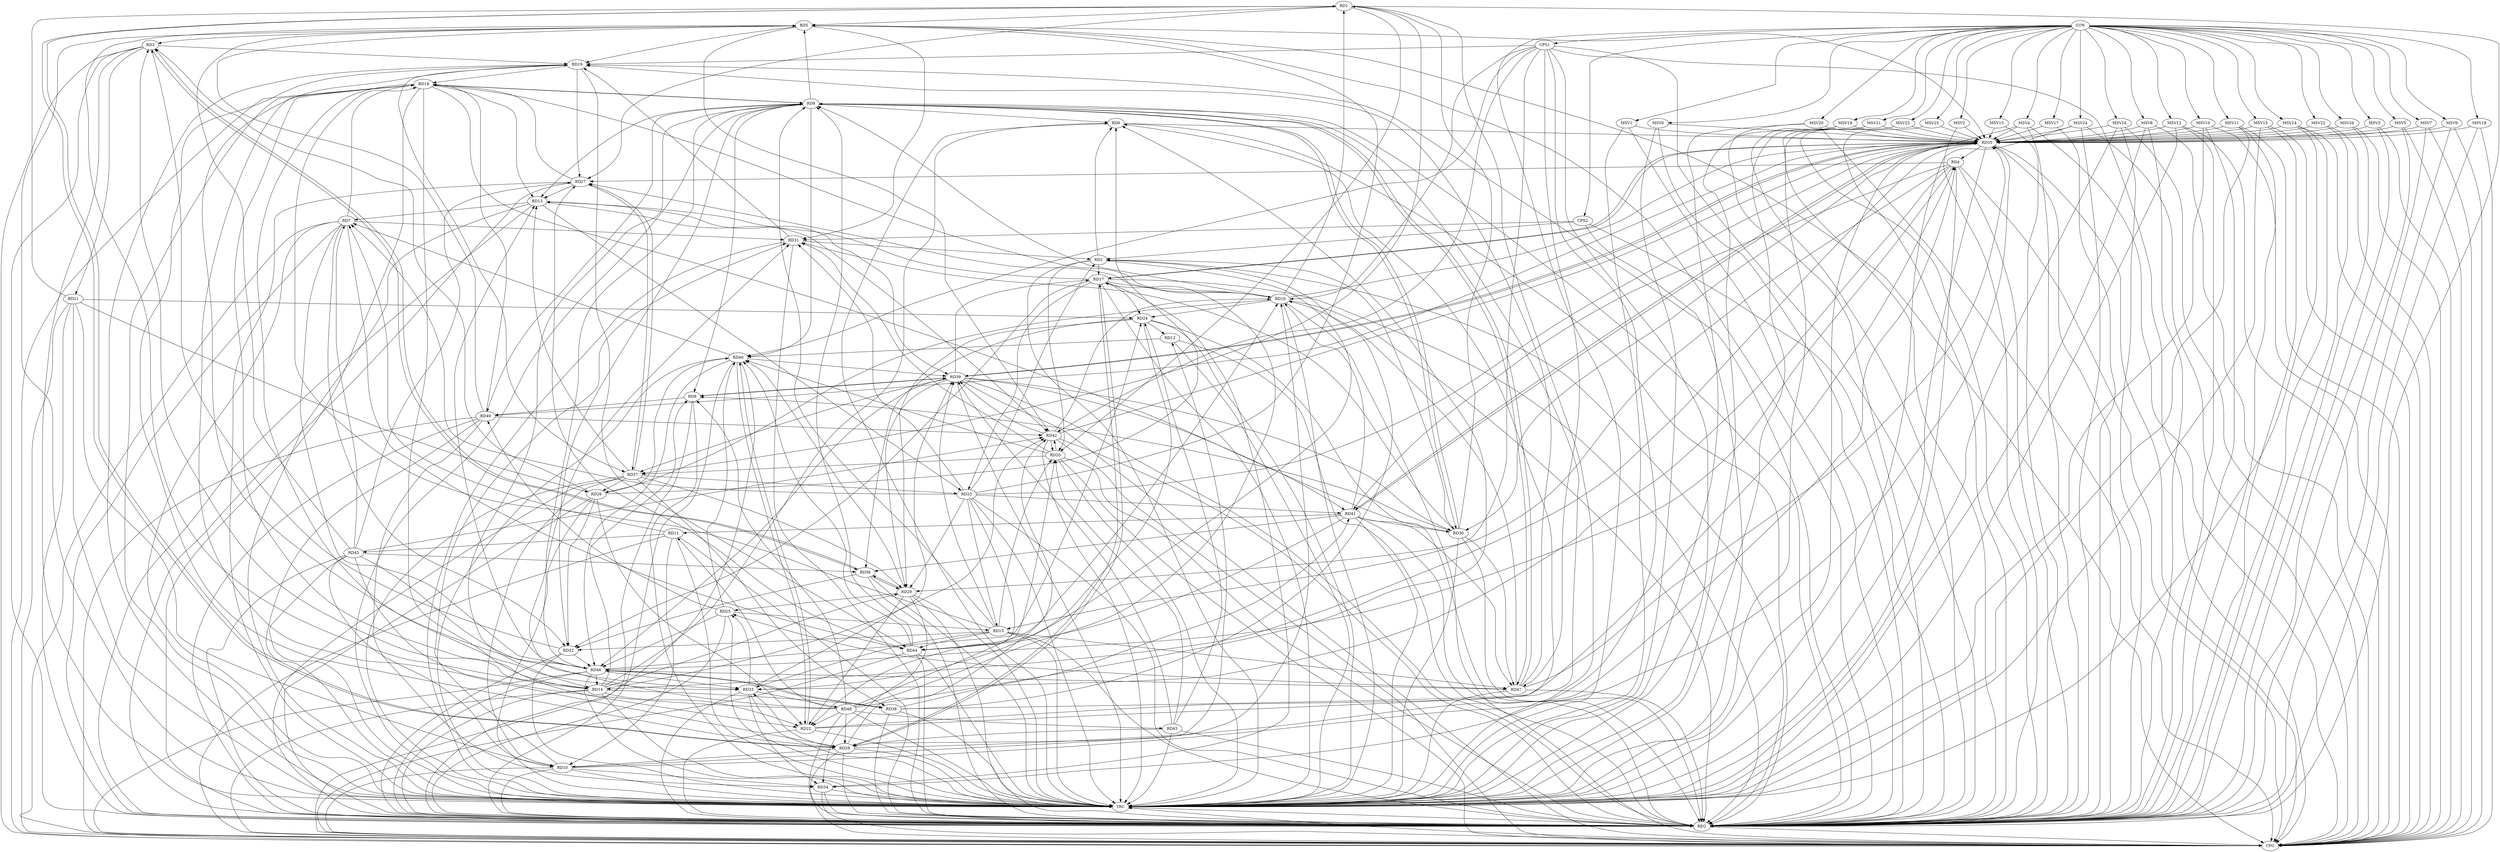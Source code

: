 strict digraph G {
  RD1 [ label="RD1" ];
  RD2 [ label="RD2" ];
  RD3 [ label="RD3" ];
  RD4 [ label="RD4" ];
  RD5 [ label="RD5" ];
  RD6 [ label="RD6" ];
  RD7 [ label="RD7" ];
  RD8 [ label="RD8" ];
  RD9 [ label="RD9" ];
  RD10 [ label="RD10" ];
  RD11 [ label="RD11" ];
  RD12 [ label="RD12" ];
  RD13 [ label="RD13" ];
  RD14 [ label="RD14" ];
  RD15 [ label="RD15" ];
  RD16 [ label="RD16" ];
  RD17 [ label="RD17" ];
  RD18 [ label="RD18" ];
  RD19 [ label="RD19" ];
  RD20 [ label="RD20" ];
  RD21 [ label="RD21" ];
  RD22 [ label="RD22" ];
  RD23 [ label="RD23" ];
  RD24 [ label="RD24" ];
  RD25 [ label="RD25" ];
  RD26 [ label="RD26" ];
  RD27 [ label="RD27" ];
  RD28 [ label="RD28" ];
  RD29 [ label="RD29" ];
  RD30 [ label="RD30" ];
  RD31 [ label="RD31" ];
  RD32 [ label="RD32" ];
  RD33 [ label="RD33" ];
  RD34 [ label="RD34" ];
  RD35 [ label="RD35" ];
  RD36 [ label="RD36" ];
  RD37 [ label="RD37" ];
  RD38 [ label="RD38" ];
  RD39 [ label="RD39" ];
  RD40 [ label="RD40" ];
  RD41 [ label="RD41" ];
  RD42 [ label="RD42" ];
  RD43 [ label="RD43" ];
  RD44 [ label="RD44" ];
  RD45 [ label="RD45" ];
  RD46 [ label="RD46" ];
  RD47 [ label="RD47" ];
  RD48 [ label="RD48" ];
  RD49 [ label="RD49" ];
  CPS1 [ label="CPS1" ];
  CPS2 [ label="CPS2" ];
  GTW [ label="GTW" ];
  REG [ label="REG" ];
  CFG [ label="CFG" ];
  TRC [ label="TRC" ];
  MSV1 [ label="MSV1" ];
  MSV2 [ label="MSV2" ];
  MSV3 [ label="MSV3" ];
  MSV4 [ label="MSV4" ];
  MSV5 [ label="MSV5" ];
  MSV6 [ label="MSV6" ];
  MSV7 [ label="MSV7" ];
  MSV8 [ label="MSV8" ];
  MSV9 [ label="MSV9" ];
  MSV10 [ label="MSV10" ];
  MSV11 [ label="MSV11" ];
  MSV12 [ label="MSV12" ];
  MSV13 [ label="MSV13" ];
  MSV14 [ label="MSV14" ];
  MSV15 [ label="MSV15" ];
  MSV16 [ label="MSV16" ];
  MSV17 [ label="MSV17" ];
  MSV18 [ label="MSV18" ];
  MSV19 [ label="MSV19" ];
  MSV20 [ label="MSV20" ];
  MSV21 [ label="MSV21" ];
  MSV22 [ label="MSV22" ];
  MSV23 [ label="MSV23" ];
  MSV24 [ label="MSV24" ];
  MSV25 [ label="MSV25" ];
  MSV26 [ label="MSV26" ];
  RD1 -> RD5;
  RD16 -> RD1;
  RD1 -> RD20;
  RD21 -> RD1;
  RD1 -> RD27;
  RD1 -> RD28;
  RD28 -> RD1;
  RD30 -> RD1;
  RD1 -> RD37;
  RD2 -> RD6;
  RD2 -> RD17;
  RD2 -> RD20;
  RD23 -> RD2;
  RD2 -> RD30;
  RD31 -> RD2;
  RD38 -> RD2;
  RD2 -> RD44;
  RD5 -> RD3;
  RD14 -> RD3;
  RD3 -> RD19;
  RD3 -> RD21;
  RD26 -> RD3;
  RD32 -> RD3;
  RD3 -> RD36;
  RD36 -> RD3;
  RD4 -> RD27;
  RD28 -> RD4;
  RD4 -> RD29;
  RD4 -> RD33;
  RD35 -> RD4;
  RD38 -> RD4;
  RD4 -> RD41;
  RD4 -> RD46;
  RD9 -> RD5;
  RD14 -> RD5;
  RD5 -> RD19;
  RD23 -> RD5;
  RD5 -> RD31;
  RD5 -> RD35;
  RD5 -> RD42;
  RD43 -> RD5;
  RD49 -> RD5;
  RD9 -> RD6;
  RD14 -> RD6;
  RD22 -> RD6;
  RD26 -> RD6;
  RD6 -> RD35;
  RD48 -> RD6;
  RD11 -> RD7;
  RD13 -> RD7;
  RD7 -> RD18;
  RD23 -> RD7;
  RD7 -> RD31;
  RD7 -> RD32;
  RD40 -> RD7;
  RD43 -> RD7;
  RD7 -> RD44;
  RD7 -> RD46;
  RD9 -> RD8;
  RD14 -> RD8;
  RD30 -> RD8;
  RD8 -> RD39;
  RD39 -> RD8;
  RD48 -> RD8;
  RD8 -> RD49;
  RD9 -> RD13;
  RD9 -> RD14;
  RD15 -> RD9;
  RD16 -> RD9;
  RD9 -> RD18;
  RD18 -> RD9;
  RD22 -> RD9;
  RD9 -> RD30;
  RD30 -> RD9;
  RD9 -> RD32;
  RD9 -> RD40;
  RD44 -> RD9;
  RD46 -> RD9;
  RD9 -> RD47;
  RD47 -> RD9;
  RD9 -> RD49;
  RD11 -> RD10;
  RD10 -> RD16;
  RD21 -> RD10;
  RD28 -> RD10;
  RD10 -> RD31;
  RD10 -> RD34;
  RD10 -> RD35;
  RD37 -> RD10;
  RD43 -> RD10;
  RD41 -> RD11;
  RD11 -> RD43;
  RD48 -> RD11;
  RD24 -> RD12;
  RD28 -> RD12;
  RD12 -> RD40;
  RD17 -> RD13;
  RD18 -> RD13;
  RD13 -> RD23;
  RD27 -> RD13;
  RD37 -> RD13;
  RD13 -> RD39;
  RD13 -> RD42;
  RD46 -> RD13;
  RD18 -> RD14;
  RD14 -> RD22;
  RD14 -> RD29;
  RD35 -> RD14;
  RD14 -> RD38;
  RD14 -> RD42;
  RD46 -> RD14;
  RD15 -> RD18;
  RD15 -> RD20;
  RD23 -> RD15;
  RD25 -> RD15;
  RD15 -> RD32;
  RD15 -> RD33;
  RD15 -> RD39;
  RD15 -> RD44;
  RD15 -> RD47;
  RD17 -> RD16;
  RD16 -> RD18;
  RD16 -> RD24;
  RD16 -> RD26;
  RD16 -> RD27;
  RD16 -> RD35;
  RD41 -> RD16;
  RD42 -> RD16;
  RD44 -> RD16;
  RD47 -> RD16;
  RD17 -> RD23;
  RD17 -> RD24;
  RD17 -> RD28;
  RD28 -> RD17;
  RD17 -> RD32;
  RD17 -> RD34;
  RD17 -> RD35;
  RD35 -> RD17;
  RD39 -> RD17;
  RD48 -> RD17;
  RD19 -> RD18;
  RD18 -> RD22;
  RD27 -> RD18;
  RD18 -> RD30;
  RD18 -> RD33;
  RD48 -> RD18;
  RD49 -> RD18;
  RD19 -> RD27;
  RD28 -> RD19;
  RD31 -> RD19;
  RD19 -> RD37;
  RD19 -> RD44;
  RD19 -> RD46;
  RD47 -> RD19;
  RD20 -> RD31;
  RD20 -> RD37;
  RD20 -> RD40;
  RD20 -> RD42;
  RD42 -> RD20;
  RD45 -> RD20;
  RD48 -> RD20;
  RD21 -> RD24;
  RD21 -> RD26;
  RD23 -> RD22;
  RD26 -> RD22;
  RD29 -> RD22;
  RD22 -> RD40;
  RD40 -> RD22;
  RD48 -> RD22;
  RD23 -> RD29;
  RD23 -> RD31;
  RD23 -> RD35;
  RD37 -> RD23;
  RD23 -> RD41;
  RD24 -> RD29;
  RD24 -> RD33;
  RD24 -> RD36;
  RD45 -> RD24;
  RD46 -> RD24;
  RD29 -> RD25;
  RD33 -> RD25;
  RD25 -> RD40;
  RD25 -> RD46;
  RD47 -> RD25;
  RD25 -> RD49;
  RD26 -> RD32;
  RD37 -> RD26;
  RD26 -> RD40;
  RD27 -> RD37;
  RD37 -> RD27;
  RD43 -> RD27;
  RD44 -> RD27;
  RD28 -> RD33;
  RD28 -> RD42;
  RD43 -> RD28;
  RD45 -> RD28;
  RD48 -> RD28;
  RD29 -> RD34;
  RD29 -> RD36;
  RD36 -> RD29;
  RD37 -> RD29;
  RD39 -> RD29;
  RD29 -> RD40;
  RD30 -> RD31;
  RD35 -> RD30;
  RD39 -> RD30;
  RD41 -> RD30;
  RD30 -> RD47;
  RD48 -> RD31;
  RD36 -> RD32;
  RD32 -> RD46;
  RD33 -> RD34;
  RD33 -> RD39;
  RD43 -> RD33;
  RD46 -> RD33;
  RD33 -> RD48;
  RD49 -> RD34;
  RD35 -> RD39;
  RD39 -> RD35;
  RD35 -> RD41;
  RD41 -> RD35;
  RD42 -> RD35;
  RD47 -> RD35;
  RD35 -> RD49;
  RD41 -> RD36;
  RD43 -> RD36;
  RD37 -> RD38;
  RD39 -> RD37;
  RD38 -> RD41;
  RD38 -> RD46;
  RD46 -> RD38;
  RD40 -> RD39;
  RD39 -> RD41;
  RD42 -> RD39;
  RD45 -> RD39;
  RD39 -> RD46;
  RD44 -> RD40;
  RD40 -> RD46;
  RD41 -> RD44;
  RD41 -> RD47;
  RD43 -> RD42;
  RD49 -> RD42;
  RD48 -> RD45;
  RD46 -> RD47;
  CPS1 -> RD34;
  CPS1 -> RD16;
  CPS1 -> RD47;
  CPS1 -> RD42;
  CPS1 -> RD15;
  CPS1 -> RD40;
  CPS1 -> RD19;
  CPS2 -> RD31;
  CPS2 -> RD2;
  GTW -> CPS1;
  GTW -> CPS2;
  RD1 -> REG;
  RD2 -> REG;
  RD3 -> REG;
  RD4 -> REG;
  RD5 -> REG;
  RD6 -> REG;
  RD7 -> REG;
  RD8 -> REG;
  RD9 -> REG;
  RD10 -> REG;
  RD11 -> REG;
  RD12 -> REG;
  RD13 -> REG;
  RD14 -> REG;
  RD15 -> REG;
  RD16 -> REG;
  RD17 -> REG;
  RD18 -> REG;
  RD19 -> REG;
  RD20 -> REG;
  RD21 -> REG;
  RD22 -> REG;
  RD23 -> REG;
  RD24 -> REG;
  RD25 -> REG;
  RD26 -> REG;
  RD27 -> REG;
  RD28 -> REG;
  RD29 -> REG;
  RD30 -> REG;
  RD31 -> REG;
  RD32 -> REG;
  RD33 -> REG;
  RD34 -> REG;
  RD35 -> REG;
  RD36 -> REG;
  RD37 -> REG;
  RD38 -> REG;
  RD39 -> REG;
  RD40 -> REG;
  RD41 -> REG;
  RD42 -> REG;
  RD43 -> REG;
  RD44 -> REG;
  RD45 -> REG;
  RD46 -> REG;
  RD47 -> REG;
  RD48 -> REG;
  RD49 -> REG;
  CPS1 -> REG;
  CPS2 -> REG;
  RD40 -> CFG;
  RD21 -> CFG;
  RD18 -> CFG;
  RD34 -> CFG;
  RD46 -> CFG;
  RD28 -> CFG;
  RD44 -> CFG;
  RD39 -> CFG;
  RD10 -> CFG;
  RD16 -> CFG;
  RD35 -> CFG;
  CPS1 -> CFG;
  RD14 -> CFG;
  RD5 -> CFG;
  RD11 -> CFG;
  RD20 -> CFG;
  RD7 -> CFG;
  RD42 -> CFG;
  RD49 -> CFG;
  RD3 -> CFG;
  RD4 -> CFG;
  REG -> CFG;
  RD1 -> TRC;
  RD2 -> TRC;
  RD3 -> TRC;
  RD4 -> TRC;
  RD5 -> TRC;
  RD6 -> TRC;
  RD7 -> TRC;
  RD8 -> TRC;
  RD9 -> TRC;
  RD10 -> TRC;
  RD11 -> TRC;
  RD12 -> TRC;
  RD13 -> TRC;
  RD14 -> TRC;
  RD15 -> TRC;
  RD16 -> TRC;
  RD17 -> TRC;
  RD18 -> TRC;
  RD19 -> TRC;
  RD20 -> TRC;
  RD21 -> TRC;
  RD22 -> TRC;
  RD23 -> TRC;
  RD24 -> TRC;
  RD25 -> TRC;
  RD26 -> TRC;
  RD27 -> TRC;
  RD28 -> TRC;
  RD29 -> TRC;
  RD30 -> TRC;
  RD31 -> TRC;
  RD32 -> TRC;
  RD33 -> TRC;
  RD34 -> TRC;
  RD35 -> TRC;
  RD36 -> TRC;
  RD37 -> TRC;
  RD38 -> TRC;
  RD39 -> TRC;
  RD40 -> TRC;
  RD41 -> TRC;
  RD42 -> TRC;
  RD43 -> TRC;
  RD44 -> TRC;
  RD45 -> TRC;
  RD46 -> TRC;
  RD47 -> TRC;
  RD48 -> TRC;
  RD49 -> TRC;
  CPS1 -> TRC;
  CPS2 -> TRC;
  GTW -> TRC;
  CFG -> TRC;
  TRC -> REG;
  MSV1 -> RD35;
  MSV2 -> RD35;
  MSV3 -> RD35;
  MSV4 -> RD35;
  MSV5 -> RD35;
  MSV6 -> RD35;
  MSV7 -> RD35;
  MSV8 -> RD35;
  GTW -> MSV1;
  MSV1 -> REG;
  MSV1 -> TRC;
  GTW -> MSV2;
  MSV2 -> REG;
  GTW -> MSV3;
  MSV3 -> REG;
  MSV3 -> CFG;
  GTW -> MSV4;
  MSV4 -> REG;
  MSV4 -> TRC;
  MSV4 -> CFG;
  GTW -> MSV5;
  MSV5 -> REG;
  MSV5 -> CFG;
  GTW -> MSV6;
  MSV6 -> REG;
  MSV6 -> TRC;
  GTW -> MSV7;
  MSV7 -> REG;
  MSV7 -> CFG;
  GTW -> MSV8;
  MSV8 -> REG;
  MSV8 -> TRC;
  MSV8 -> CFG;
  MSV9 -> RD35;
  MSV10 -> RD35;
  GTW -> MSV9;
  MSV9 -> REG;
  MSV9 -> CFG;
  GTW -> MSV10;
  MSV10 -> REG;
  MSV10 -> TRC;
  MSV10 -> CFG;
  MSV11 -> RD35;
  MSV12 -> RD35;
  MSV13 -> RD35;
  GTW -> MSV11;
  MSV11 -> REG;
  MSV11 -> TRC;
  MSV11 -> CFG;
  GTW -> MSV12;
  MSV12 -> REG;
  MSV12 -> TRC;
  MSV12 -> CFG;
  GTW -> MSV13;
  MSV13 -> REG;
  MSV14 -> RD35;
  GTW -> MSV14;
  MSV14 -> REG;
  MSV14 -> TRC;
  MSV14 -> CFG;
  MSV15 -> RD35;
  GTW -> MSV15;
  MSV15 -> REG;
  MSV15 -> TRC;
  MSV15 -> CFG;
  MSV16 -> RD35;
  GTW -> MSV16;
  MSV16 -> REG;
  MSV16 -> TRC;
  MSV16 -> CFG;
  MSV17 -> RD35;
  GTW -> MSV17;
  MSV17 -> REG;
  MSV18 -> RD35;
  MSV19 -> RD35;
  MSV20 -> RD35;
  MSV21 -> RD35;
  GTW -> MSV18;
  MSV18 -> REG;
  MSV18 -> CFG;
  GTW -> MSV19;
  MSV19 -> REG;
  MSV19 -> TRC;
  GTW -> MSV20;
  MSV20 -> REG;
  MSV20 -> TRC;
  MSV20 -> CFG;
  GTW -> MSV21;
  MSV21 -> REG;
  MSV21 -> TRC;
  MSV22 -> RD35;
  GTW -> MSV22;
  MSV22 -> REG;
  MSV22 -> CFG;
  MSV23 -> RD35;
  MSV24 -> RD35;
  MSV25 -> RD35;
  MSV26 -> RD35;
  GTW -> MSV23;
  MSV23 -> REG;
  MSV23 -> TRC;
  GTW -> MSV24;
  MSV24 -> REG;
  MSV24 -> TRC;
  MSV24 -> CFG;
  GTW -> MSV25;
  MSV25 -> REG;
  GTW -> MSV26;
  MSV26 -> REG;
  MSV26 -> CFG;
}
